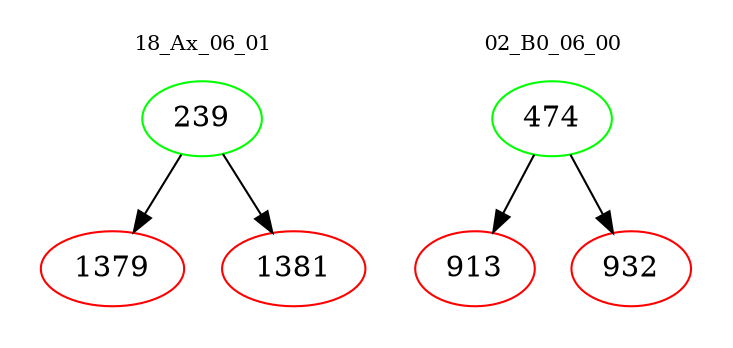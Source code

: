 digraph{
subgraph cluster_0 {
color = white
label = "18_Ax_06_01";
fontsize=10;
T0_239 [label="239", color="green"]
T0_239 -> T0_1379 [color="black"]
T0_1379 [label="1379", color="red"]
T0_239 -> T0_1381 [color="black"]
T0_1381 [label="1381", color="red"]
}
subgraph cluster_1 {
color = white
label = "02_B0_06_00";
fontsize=10;
T1_474 [label="474", color="green"]
T1_474 -> T1_913 [color="black"]
T1_913 [label="913", color="red"]
T1_474 -> T1_932 [color="black"]
T1_932 [label="932", color="red"]
}
}
